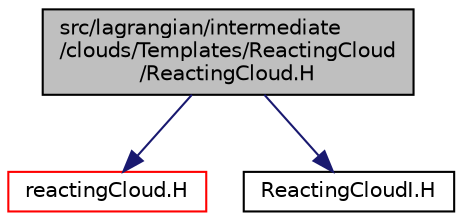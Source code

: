digraph "src/lagrangian/intermediate/clouds/Templates/ReactingCloud/ReactingCloud.H"
{
  bgcolor="transparent";
  edge [fontname="Helvetica",fontsize="10",labelfontname="Helvetica",labelfontsize="10"];
  node [fontname="Helvetica",fontsize="10",shape=record];
  Node1 [label="src/lagrangian/intermediate\l/clouds/Templates/ReactingCloud\l/ReactingCloud.H",height=0.2,width=0.4,color="black", fillcolor="grey75", style="filled", fontcolor="black"];
  Node1 -> Node2 [color="midnightblue",fontsize="10",style="solid",fontname="Helvetica"];
  Node2 [label="reactingCloud.H",height=0.2,width=0.4,color="red",URL="$a06444.html"];
  Node1 -> Node3 [color="midnightblue",fontsize="10",style="solid",fontname="Helvetica"];
  Node3 [label="ReactingCloudI.H",height=0.2,width=0.4,color="black",URL="$a06469.html"];
}
